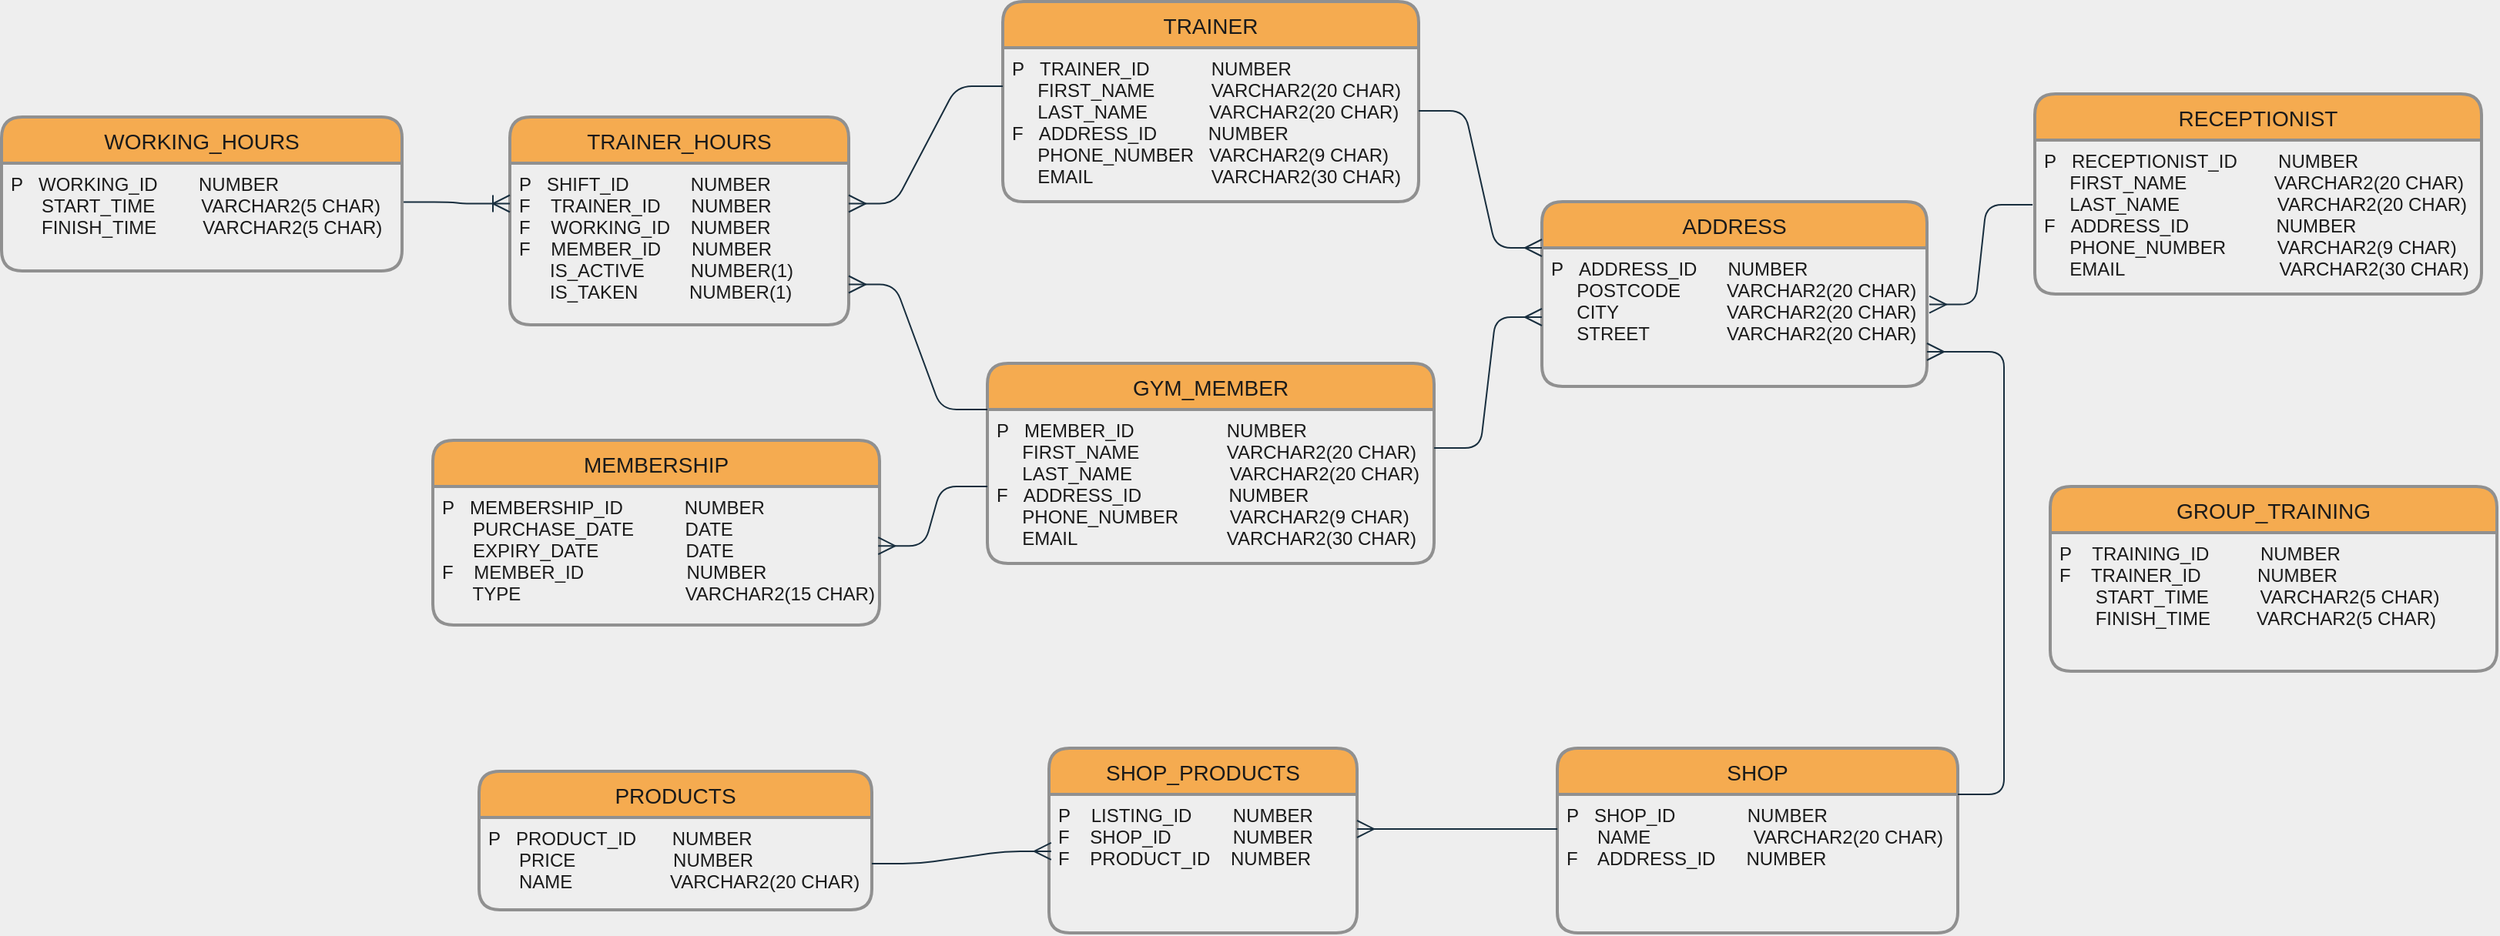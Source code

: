 <mxfile version="14.6.6" type="device"><diagram id="mMs6SHlF_RKZsgxnzowv" name="Page-1"><mxGraphModel dx="2651" dy="984" grid="1" gridSize="10" guides="1" tooltips="1" connect="1" arrows="1" fold="1" page="1" pageScale="1" pageWidth="827" pageHeight="1169" background="#EEEEEE" math="0" shadow="0"><root><mxCell id="0"/><mxCell id="1" parent="0"/><mxCell id="CKE1Ow57WoN2MyNHTh3G-4" value="TRAINER" style="swimlane;childLayout=stackLayout;horizontal=1;startSize=30;horizontalStack=0;rounded=1;fontSize=14;fontStyle=0;strokeWidth=2;resizeParent=0;resizeLast=1;shadow=0;dashed=0;align=center;fillColor=#F5AB50;strokeColor=#909090;fontColor=#1A1A1A;" vertex="1" parent="1"><mxGeometry x="180" y="455" width="270" height="130" as="geometry"/></mxCell><mxCell id="CKE1Ow57WoN2MyNHTh3G-5" value="P   TRAINER_ID            NUMBER&#10;     FIRST_NAME           VARCHAR2(20 CHAR)&#10;     LAST_NAME            VARCHAR2(20 CHAR)&#10;F   ADDRESS_ID          NUMBER&#10;     PHONE_NUMBER   VARCHAR2(9 CHAR)&#10;     EMAIL                       VARCHAR2(30 CHAR)" style="align=left;strokeColor=none;fillColor=none;spacingLeft=4;fontSize=12;verticalAlign=top;resizable=0;rotatable=0;part=1;fontColor=#1A1A1A;" vertex="1" parent="CKE1Ow57WoN2MyNHTh3G-4"><mxGeometry y="30" width="270" height="100" as="geometry"/></mxCell><mxCell id="CKE1Ow57WoN2MyNHTh3G-6" value="RECEPTIONIST" style="swimlane;childLayout=stackLayout;horizontal=1;startSize=30;horizontalStack=0;rounded=1;fontSize=14;fontStyle=0;strokeWidth=2;resizeParent=0;resizeLast=1;shadow=0;dashed=0;align=center;fillColor=#F5AB50;strokeColor=#909090;fontColor=#1A1A1A;" vertex="1" parent="1"><mxGeometry x="850" y="515" width="290" height="130" as="geometry"/></mxCell><mxCell id="CKE1Ow57WoN2MyNHTh3G-7" value="P   RECEPTIONIST_ID        NUMBER&#10;     FIRST_NAME                 VARCHAR2(20 CHAR)&#10;     LAST_NAME                   VARCHAR2(20 CHAR)&#10;F   ADDRESS_ID                 NUMBER&#10;     PHONE_NUMBER          VARCHAR2(9 CHAR)&#10;     EMAIL                              VARCHAR2(30 CHAR)" style="align=left;strokeColor=none;fillColor=none;spacingLeft=4;fontSize=12;verticalAlign=top;resizable=0;rotatable=0;part=1;fontColor=#1A1A1A;" vertex="1" parent="CKE1Ow57WoN2MyNHTh3G-6"><mxGeometry y="30" width="290" height="100" as="geometry"/></mxCell><mxCell id="CKE1Ow57WoN2MyNHTh3G-8" value="TRAINER_HOURS" style="swimlane;childLayout=stackLayout;horizontal=1;startSize=30;horizontalStack=0;rounded=1;fontSize=14;fontStyle=0;strokeWidth=2;resizeParent=0;resizeLast=1;shadow=0;dashed=0;align=center;fillColor=#F5AB50;strokeColor=#909090;fontColor=#1A1A1A;" vertex="1" parent="1"><mxGeometry x="-140" y="530" width="220" height="135" as="geometry"/></mxCell><mxCell id="CKE1Ow57WoN2MyNHTh3G-9" value="P   SHIFT_ID            NUMBER&#10;F    TRAINER_ID      NUMBER&#10;F    WORKING_ID    NUMBER&#10;F    MEMBER_ID      NUMBER&#10;      IS_ACTIVE         NUMBER(1)&#10;      IS_TAKEN          NUMBER(1)" style="align=left;strokeColor=none;fillColor=none;spacingLeft=4;fontSize=12;verticalAlign=top;resizable=0;rotatable=0;part=1;fontColor=#1A1A1A;" vertex="1" parent="CKE1Ow57WoN2MyNHTh3G-8"><mxGeometry y="30" width="220" height="105" as="geometry"/></mxCell><mxCell id="CKE1Ow57WoN2MyNHTh3G-10" value="WORKING_HOURS" style="swimlane;childLayout=stackLayout;horizontal=1;startSize=30;horizontalStack=0;rounded=1;fontSize=14;fontStyle=0;strokeWidth=2;resizeParent=0;resizeLast=1;shadow=0;dashed=0;align=center;fillColor=#F5AB50;strokeColor=#909090;fontColor=#1A1A1A;" vertex="1" parent="1"><mxGeometry x="-470" y="530" width="260" height="100" as="geometry"/></mxCell><mxCell id="CKE1Ow57WoN2MyNHTh3G-11" value="P   WORKING_ID        NUMBER&#10;      START_TIME         VARCHAR2(5 CHAR)&#10;      FINISH_TIME         VARCHAR2(5 CHAR)" style="align=left;strokeColor=none;fillColor=none;spacingLeft=4;fontSize=12;verticalAlign=top;resizable=0;rotatable=0;part=1;fontColor=#1A1A1A;" vertex="1" parent="CKE1Ow57WoN2MyNHTh3G-10"><mxGeometry y="30" width="260" height="70" as="geometry"/></mxCell><mxCell id="CKE1Ow57WoN2MyNHTh3G-12" value="GYM_MEMBER" style="swimlane;childLayout=stackLayout;horizontal=1;startSize=30;horizontalStack=0;rounded=1;fontSize=14;fontStyle=0;strokeWidth=2;resizeParent=0;resizeLast=1;shadow=0;dashed=0;align=center;fillColor=#F5AB50;strokeColor=#909090;fontColor=#1A1A1A;" vertex="1" parent="1"><mxGeometry x="170" y="690" width="290" height="130" as="geometry"/></mxCell><mxCell id="CKE1Ow57WoN2MyNHTh3G-13" value="P   MEMBER_ID                  NUMBER&#10;     FIRST_NAME                 VARCHAR2(20 CHAR)&#10;     LAST_NAME                   VARCHAR2(20 CHAR)&#10;F   ADDRESS_ID                 NUMBER&#10;     PHONE_NUMBER          VARCHAR2(9 CHAR)&#10;     EMAIL                             VARCHAR2(30 CHAR)" style="align=left;strokeColor=none;fillColor=none;spacingLeft=4;fontSize=12;verticalAlign=top;resizable=0;rotatable=0;part=1;fontColor=#1A1A1A;" vertex="1" parent="CKE1Ow57WoN2MyNHTh3G-12"><mxGeometry y="30" width="290" height="100" as="geometry"/></mxCell><mxCell id="CKE1Ow57WoN2MyNHTh3G-14" value="MEMBERSHIP" style="swimlane;childLayout=stackLayout;horizontal=1;startSize=30;horizontalStack=0;rounded=1;fontSize=14;fontStyle=0;strokeWidth=2;resizeParent=0;resizeLast=1;shadow=0;dashed=0;align=center;fillColor=#F5AB50;strokeColor=#909090;fontColor=#1A1A1A;" vertex="1" parent="1"><mxGeometry x="-190" y="740" width="290" height="120" as="geometry"/></mxCell><mxCell id="CKE1Ow57WoN2MyNHTh3G-15" value="P   MEMBERSHIP_ID            NUMBER&#10;      PURCHASE_DATE          DATE&#10;      EXPIRY_DATE                 DATE&#10;F    MEMBER_ID                    NUMBER&#10;      TYPE                                VARCHAR2(15 CHAR)" style="align=left;strokeColor=none;fillColor=none;spacingLeft=4;fontSize=12;verticalAlign=top;resizable=0;rotatable=0;part=1;fontColor=#1A1A1A;" vertex="1" parent="CKE1Ow57WoN2MyNHTh3G-14"><mxGeometry y="30" width="290" height="90" as="geometry"/></mxCell><mxCell id="CKE1Ow57WoN2MyNHTh3G-16" value="SHOP" style="swimlane;childLayout=stackLayout;horizontal=1;startSize=30;horizontalStack=0;rounded=1;fontSize=14;fontStyle=0;strokeWidth=2;resizeParent=0;resizeLast=1;shadow=0;dashed=0;align=center;fillColor=#F5AB50;strokeColor=#909090;fontColor=#1A1A1A;" vertex="1" parent="1"><mxGeometry x="540" y="940" width="260" height="120" as="geometry"/></mxCell><mxCell id="CKE1Ow57WoN2MyNHTh3G-17" value="P   SHOP_ID              NUMBER&#10;      NAME                    VARCHAR2(20 CHAR)&#10;F    ADDRESS_ID      NUMBER" style="align=left;strokeColor=none;fillColor=none;spacingLeft=4;fontSize=12;verticalAlign=top;resizable=0;rotatable=0;part=1;fontColor=#1A1A1A;" vertex="1" parent="CKE1Ow57WoN2MyNHTh3G-16"><mxGeometry y="30" width="260" height="90" as="geometry"/></mxCell><mxCell id="CKE1Ow57WoN2MyNHTh3G-18" value="SHOP_PRODUCTS" style="swimlane;childLayout=stackLayout;horizontal=1;startSize=30;horizontalStack=0;rounded=1;fontSize=14;fontStyle=0;strokeWidth=2;resizeParent=0;resizeLast=1;shadow=0;dashed=0;align=center;fillColor=#F5AB50;strokeColor=#909090;fontColor=#1A1A1A;" vertex="1" parent="1"><mxGeometry x="210" y="940" width="200" height="120" as="geometry"/></mxCell><mxCell id="CKE1Ow57WoN2MyNHTh3G-19" value="P    LISTING_ID        NUMBER&#10;F    SHOP_ID            NUMBER&#10;F    PRODUCT_ID    NUMBER" style="align=left;strokeColor=none;fillColor=none;spacingLeft=4;fontSize=12;verticalAlign=top;resizable=0;rotatable=0;part=1;fontColor=#1A1A1A;" vertex="1" parent="CKE1Ow57WoN2MyNHTh3G-18"><mxGeometry y="30" width="200" height="90" as="geometry"/></mxCell><mxCell id="CKE1Ow57WoN2MyNHTh3G-20" value="PRODUCTS" style="swimlane;childLayout=stackLayout;horizontal=1;startSize=30;horizontalStack=0;rounded=1;fontSize=14;fontStyle=0;strokeWidth=2;resizeParent=0;resizeLast=1;shadow=0;dashed=0;align=center;fillColor=#F5AB50;strokeColor=#909090;fontColor=#1A1A1A;" vertex="1" parent="1"><mxGeometry x="-160" y="955" width="255" height="90" as="geometry"/></mxCell><mxCell id="CKE1Ow57WoN2MyNHTh3G-21" value="P   PRODUCT_ID       NUMBER&#10;      PRICE                   NUMBER&#10;      NAME                   VARCHAR2(20 CHAR)" style="align=left;strokeColor=none;fillColor=none;spacingLeft=4;fontSize=12;verticalAlign=top;resizable=0;rotatable=0;part=1;fontColor=#1A1A1A;" vertex="1" parent="CKE1Ow57WoN2MyNHTh3G-20"><mxGeometry y="30" width="255" height="60" as="geometry"/></mxCell><mxCell id="CKE1Ow57WoN2MyNHTh3G-22" value="ADDRESS" style="swimlane;childLayout=stackLayout;horizontal=1;startSize=30;horizontalStack=0;rounded=1;fontSize=14;fontStyle=0;strokeWidth=2;resizeParent=0;resizeLast=1;shadow=0;dashed=0;align=center;fillColor=#F5AB50;strokeColor=#909090;fontColor=#1A1A1A;" vertex="1" parent="1"><mxGeometry x="530" y="585" width="250" height="120" as="geometry"/></mxCell><mxCell id="CKE1Ow57WoN2MyNHTh3G-23" value="P   ADDRESS_ID      NUMBER&#10;     POSTCODE         VARCHAR2(20 CHAR)&#10;     CITY                     VARCHAR2(20 CHAR)&#10;     STREET               VARCHAR2(20 CHAR)" style="align=left;strokeColor=none;fillColor=none;spacingLeft=4;fontSize=12;verticalAlign=top;resizable=0;rotatable=0;part=1;fontColor=#1A1A1A;" vertex="1" parent="CKE1Ow57WoN2MyNHTh3G-22"><mxGeometry y="30" width="250" height="90" as="geometry"/></mxCell><mxCell id="CKE1Ow57WoN2MyNHTh3G-25" value="" style="edgeStyle=entityRelationEdgeStyle;fontSize=12;html=1;endArrow=ERmany;startSize=9;endSize=9;entryX=1;entryY=0.25;entryDx=0;entryDy=0;exitX=0;exitY=0.25;exitDx=0;exitDy=0;labelBackgroundColor=#EEEEEE;strokeColor=#182E3E;fontColor=#1A1A1A;" edge="1" parent="1" source="CKE1Ow57WoN2MyNHTh3G-5" target="CKE1Ow57WoN2MyNHTh3G-9"><mxGeometry width="100" height="100" relative="1" as="geometry"><mxPoint x="20" y="720" as="sourcePoint"/><mxPoint x="120" y="620" as="targetPoint"/></mxGeometry></mxCell><mxCell id="CKE1Ow57WoN2MyNHTh3G-27" value="" style="edgeStyle=entityRelationEdgeStyle;fontSize=12;html=1;endArrow=ERoneToMany;startSize=9;endSize=9;entryX=0;entryY=0.25;entryDx=0;entryDy=0;exitX=1.004;exitY=0.36;exitDx=0;exitDy=0;exitPerimeter=0;labelBackgroundColor=#EEEEEE;strokeColor=#182E3E;fontColor=#1A1A1A;" edge="1" parent="1" source="CKE1Ow57WoN2MyNHTh3G-11" target="CKE1Ow57WoN2MyNHTh3G-9"><mxGeometry width="100" height="100" relative="1" as="geometry"><mxPoint x="-250" y="700" as="sourcePoint"/><mxPoint x="-150" y="600" as="targetPoint"/></mxGeometry></mxCell><mxCell id="CKE1Ow57WoN2MyNHTh3G-28" value="GROUP_TRAINING" style="swimlane;childLayout=stackLayout;horizontal=1;startSize=30;horizontalStack=0;rounded=1;fontSize=14;fontStyle=0;strokeWidth=2;resizeParent=0;resizeLast=1;shadow=0;dashed=0;align=center;fillColor=#F5AB50;strokeColor=#909090;fontColor=#1A1A1A;" vertex="1" parent="1"><mxGeometry x="860" y="770" width="290" height="120" as="geometry"/></mxCell><mxCell id="CKE1Ow57WoN2MyNHTh3G-29" value="P    TRAINING_ID          NUMBER&#10;F    TRAINER_ID           NUMBER&#10;       START_TIME          VARCHAR2(5 CHAR)&#10;       FINISH_TIME         VARCHAR2(5 CHAR)" style="align=left;strokeColor=none;fillColor=none;spacingLeft=4;fontSize=12;verticalAlign=top;resizable=0;rotatable=0;part=1;fontColor=#1A1A1A;" vertex="1" parent="CKE1Ow57WoN2MyNHTh3G-28"><mxGeometry y="30" width="290" height="90" as="geometry"/></mxCell><mxCell id="CKE1Ow57WoN2MyNHTh3G-30" value="" style="edgeStyle=entityRelationEdgeStyle;fontSize=12;html=1;endArrow=ERmany;startSize=9;endSize=9;entryX=1;entryY=0.75;entryDx=0;entryDy=0;exitX=0;exitY=0;exitDx=0;exitDy=0;labelBackgroundColor=#EEEEEE;strokeColor=#182E3E;fontColor=#1A1A1A;" edge="1" parent="1" source="CKE1Ow57WoN2MyNHTh3G-13" target="CKE1Ow57WoN2MyNHTh3G-9"><mxGeometry width="100" height="100" relative="1" as="geometry"><mxPoint x="165" y="690" as="sourcePoint"/><mxPoint x="265" y="590" as="targetPoint"/></mxGeometry></mxCell><mxCell id="CKE1Ow57WoN2MyNHTh3G-32" value="" style="edgeStyle=entityRelationEdgeStyle;fontSize=12;html=1;endArrow=ERmany;startSize=9;endSize=9;entryX=0.997;entryY=0.429;entryDx=0;entryDy=0;entryPerimeter=0;exitX=0;exitY=0.5;exitDx=0;exitDy=0;labelBackgroundColor=#EEEEEE;strokeColor=#182E3E;fontColor=#1A1A1A;" edge="1" parent="1" source="CKE1Ow57WoN2MyNHTh3G-13" target="CKE1Ow57WoN2MyNHTh3G-15"><mxGeometry width="100" height="100" relative="1" as="geometry"><mxPoint x="40" y="930" as="sourcePoint"/><mxPoint x="140" y="830" as="targetPoint"/></mxGeometry></mxCell><mxCell id="CKE1Ow57WoN2MyNHTh3G-33" value="" style="edgeStyle=entityRelationEdgeStyle;fontSize=12;html=1;endArrow=ERmany;startSize=9;endSize=9;entryX=0;entryY=0;entryDx=0;entryDy=0;labelBackgroundColor=#EEEEEE;strokeColor=#182E3E;fontColor=#1A1A1A;" edge="1" parent="1" target="CKE1Ow57WoN2MyNHTh3G-23"><mxGeometry width="100" height="100" relative="1" as="geometry"><mxPoint x="450" y="526" as="sourcePoint"/><mxPoint x="480" y="620" as="targetPoint"/></mxGeometry></mxCell><mxCell id="CKE1Ow57WoN2MyNHTh3G-34" value="" style="edgeStyle=entityRelationEdgeStyle;fontSize=12;html=1;endArrow=ERmany;startSize=9;endSize=9;exitX=1;exitY=0.25;exitDx=0;exitDy=0;entryX=0;entryY=0.5;entryDx=0;entryDy=0;labelBackgroundColor=#EEEEEE;strokeColor=#182E3E;fontColor=#1A1A1A;" edge="1" parent="1" source="CKE1Ow57WoN2MyNHTh3G-13" target="CKE1Ow57WoN2MyNHTh3G-23"><mxGeometry width="100" height="100" relative="1" as="geometry"><mxPoint x="470" y="900" as="sourcePoint"/><mxPoint x="490" y="710" as="targetPoint"/></mxGeometry></mxCell><mxCell id="CKE1Ow57WoN2MyNHTh3G-35" value="" style="edgeStyle=entityRelationEdgeStyle;fontSize=12;html=1;endArrow=ERmany;startSize=9;endSize=9;entryX=1.006;entryY=0.409;entryDx=0;entryDy=0;entryPerimeter=0;exitX=-0.005;exitY=0.42;exitDx=0;exitDy=0;exitPerimeter=0;labelBackgroundColor=#EEEEEE;strokeColor=#182E3E;fontColor=#1A1A1A;" edge="1" parent="1" source="CKE1Ow57WoN2MyNHTh3G-7" target="CKE1Ow57WoN2MyNHTh3G-23"><mxGeometry width="100" height="100" relative="1" as="geometry"><mxPoint x="735" y="780" as="sourcePoint"/><mxPoint x="835" y="680" as="targetPoint"/></mxGeometry></mxCell><mxCell id="CKE1Ow57WoN2MyNHTh3G-36" value="" style="edgeStyle=entityRelationEdgeStyle;fontSize=12;html=1;endArrow=ERmany;startSize=9;endSize=9;entryX=0.007;entryY=0.411;entryDx=0;entryDy=0;entryPerimeter=0;exitX=1;exitY=0.5;exitDx=0;exitDy=0;labelBackgroundColor=#EEEEEE;strokeColor=#182E3E;fontColor=#1A1A1A;" edge="1" parent="1" source="CKE1Ow57WoN2MyNHTh3G-21" target="CKE1Ow57WoN2MyNHTh3G-19"><mxGeometry width="100" height="100" relative="1" as="geometry"><mxPoint x="60" y="1120" as="sourcePoint"/><mxPoint x="160" y="1020" as="targetPoint"/></mxGeometry></mxCell><mxCell id="CKE1Ow57WoN2MyNHTh3G-37" value="" style="edgeStyle=entityRelationEdgeStyle;fontSize=12;html=1;endArrow=ERmany;startSize=9;endSize=9;entryX=1;entryY=0.25;entryDx=0;entryDy=0;exitX=0;exitY=0.25;exitDx=0;exitDy=0;labelBackgroundColor=#EEEEEE;strokeColor=#182E3E;fontColor=#1A1A1A;" edge="1" parent="1" source="CKE1Ow57WoN2MyNHTh3G-17" target="CKE1Ow57WoN2MyNHTh3G-19"><mxGeometry width="100" height="100" relative="1" as="geometry"><mxPoint x="414" y="930" as="sourcePoint"/><mxPoint x="514" y="830" as="targetPoint"/></mxGeometry></mxCell><mxCell id="CKE1Ow57WoN2MyNHTh3G-38" value="" style="edgeStyle=entityRelationEdgeStyle;fontSize=12;html=1;endArrow=ERmany;startSize=9;endSize=9;entryX=1;entryY=0.75;entryDx=0;entryDy=0;labelBackgroundColor=#EEEEEE;strokeColor=#182E3E;fontColor=#1A1A1A;" edge="1" parent="1" target="CKE1Ow57WoN2MyNHTh3G-23"><mxGeometry width="100" height="100" relative="1" as="geometry"><mxPoint x="800" y="970" as="sourcePoint"/><mxPoint x="880" y="840" as="targetPoint"/></mxGeometry></mxCell></root></mxGraphModel></diagram></mxfile>
